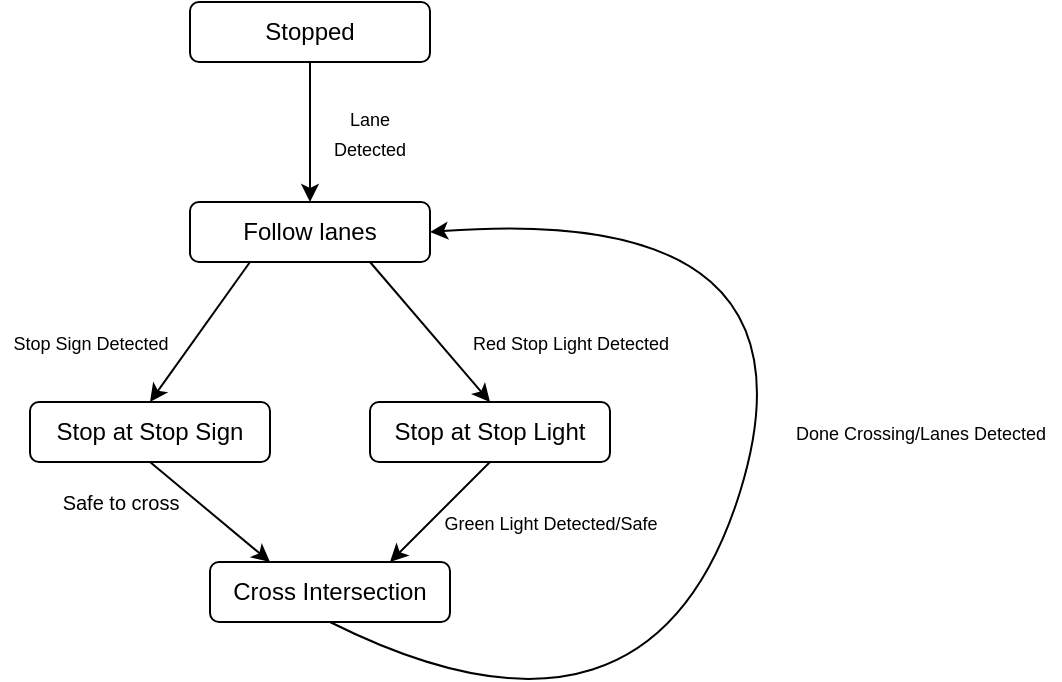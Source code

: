 <mxfile version="12.9.3" type="device"><diagram id="C5RBs43oDa-KdzZeNtuy" name="Page-1"><mxGraphModel dx="946" dy="565" grid="1" gridSize="10" guides="1" tooltips="1" connect="1" arrows="1" fold="1" page="1" pageScale="1" pageWidth="827" pageHeight="1169" math="0" shadow="0"><root><mxCell id="WIyWlLk6GJQsqaUBKTNV-0"/><mxCell id="WIyWlLk6GJQsqaUBKTNV-1" parent="WIyWlLk6GJQsqaUBKTNV-0"/><mxCell id="WIyWlLk6GJQsqaUBKTNV-3" value="Stopped" style="rounded=1;whiteSpace=wrap;html=1;fontSize=12;glass=0;strokeWidth=1;shadow=0;" parent="WIyWlLk6GJQsqaUBKTNV-1" vertex="1"><mxGeometry x="330" y="40" width="120" height="30" as="geometry"/></mxCell><mxCell id="U7N93R48S5EJ6FOAb06P-0" value="Follow lanes" style="rounded=1;whiteSpace=wrap;html=1;" vertex="1" parent="WIyWlLk6GJQsqaUBKTNV-1"><mxGeometry x="330" y="140" width="120" height="30" as="geometry"/></mxCell><mxCell id="U7N93R48S5EJ6FOAb06P-1" value="" style="endArrow=classic;html=1;exitX=0.5;exitY=1;exitDx=0;exitDy=0;entryX=0.5;entryY=0;entryDx=0;entryDy=0;" edge="1" parent="WIyWlLk6GJQsqaUBKTNV-1" source="WIyWlLk6GJQsqaUBKTNV-3" target="U7N93R48S5EJ6FOAb06P-0"><mxGeometry width="50" height="50" relative="1" as="geometry"><mxPoint x="560" y="250" as="sourcePoint"/><mxPoint x="610" y="200" as="targetPoint"/></mxGeometry></mxCell><mxCell id="U7N93R48S5EJ6FOAb06P-2" value="&lt;font style=&quot;font-size: 9px&quot;&gt;Lane Detected&lt;/font&gt;" style="text;html=1;strokeColor=none;fillColor=none;align=center;verticalAlign=middle;whiteSpace=wrap;rounded=0;" vertex="1" parent="WIyWlLk6GJQsqaUBKTNV-1"><mxGeometry x="390" y="90" width="60" height="30" as="geometry"/></mxCell><mxCell id="U7N93R48S5EJ6FOAb06P-3" value="Stop at Stop Sign" style="rounded=1;whiteSpace=wrap;html=1;" vertex="1" parent="WIyWlLk6GJQsqaUBKTNV-1"><mxGeometry x="250" y="240" width="120" height="30" as="geometry"/></mxCell><mxCell id="U7N93R48S5EJ6FOAb06P-5" value="Stop at Stop Light" style="rounded=1;whiteSpace=wrap;html=1;" vertex="1" parent="WIyWlLk6GJQsqaUBKTNV-1"><mxGeometry x="420" y="240" width="120" height="30" as="geometry"/></mxCell><mxCell id="U7N93R48S5EJ6FOAb06P-6" value="" style="endArrow=classic;html=1;exitX=0.75;exitY=1;exitDx=0;exitDy=0;entryX=0.5;entryY=0;entryDx=0;entryDy=0;" edge="1" parent="WIyWlLk6GJQsqaUBKTNV-1" source="U7N93R48S5EJ6FOAb06P-0" target="U7N93R48S5EJ6FOAb06P-5"><mxGeometry width="50" height="50" relative="1" as="geometry"><mxPoint x="390" y="290" as="sourcePoint"/><mxPoint x="440" y="240" as="targetPoint"/></mxGeometry></mxCell><mxCell id="U7N93R48S5EJ6FOAb06P-7" value="" style="endArrow=classic;html=1;exitX=0.25;exitY=1;exitDx=0;exitDy=0;entryX=0.5;entryY=0;entryDx=0;entryDy=0;" edge="1" parent="WIyWlLk6GJQsqaUBKTNV-1" source="U7N93R48S5EJ6FOAb06P-0" target="U7N93R48S5EJ6FOAb06P-3"><mxGeometry width="50" height="50" relative="1" as="geometry"><mxPoint x="390" y="290" as="sourcePoint"/><mxPoint x="440" y="240" as="targetPoint"/></mxGeometry></mxCell><mxCell id="U7N93R48S5EJ6FOAb06P-8" value="&lt;font style=&quot;font-size: 9px&quot;&gt;Stop Sign Detected&lt;/font&gt;" style="text;html=1;align=center;verticalAlign=middle;resizable=0;points=[];autosize=1;" vertex="1" parent="WIyWlLk6GJQsqaUBKTNV-1"><mxGeometry x="235" y="200" width="90" height="20" as="geometry"/></mxCell><mxCell id="U7N93R48S5EJ6FOAb06P-9" value="&lt;font style=&quot;font-size: 9px&quot;&gt;Red Stop Light Detected&lt;/font&gt;" style="text;html=1;align=center;verticalAlign=middle;resizable=0;points=[];autosize=1;" vertex="1" parent="WIyWlLk6GJQsqaUBKTNV-1"><mxGeometry x="465" y="200" width="110" height="20" as="geometry"/></mxCell><mxCell id="U7N93R48S5EJ6FOAb06P-11" value="Cross Intersection" style="rounded=1;whiteSpace=wrap;html=1;" vertex="1" parent="WIyWlLk6GJQsqaUBKTNV-1"><mxGeometry x="340" y="320" width="120" height="30" as="geometry"/></mxCell><mxCell id="U7N93R48S5EJ6FOAb06P-12" value="" style="endArrow=classic;html=1;exitX=0.5;exitY=1;exitDx=0;exitDy=0;entryX=0.25;entryY=0;entryDx=0;entryDy=0;" edge="1" parent="WIyWlLk6GJQsqaUBKTNV-1" source="U7N93R48S5EJ6FOAb06P-3" target="U7N93R48S5EJ6FOAb06P-11"><mxGeometry width="50" height="50" relative="1" as="geometry"><mxPoint x="390" y="290" as="sourcePoint"/><mxPoint x="440" y="240" as="targetPoint"/></mxGeometry></mxCell><mxCell id="U7N93R48S5EJ6FOAb06P-13" value="" style="endArrow=classic;html=1;exitX=0.5;exitY=1;exitDx=0;exitDy=0;entryX=0.75;entryY=0;entryDx=0;entryDy=0;" edge="1" parent="WIyWlLk6GJQsqaUBKTNV-1" source="U7N93R48S5EJ6FOAb06P-5" target="U7N93R48S5EJ6FOAb06P-11"><mxGeometry width="50" height="50" relative="1" as="geometry"><mxPoint x="390" y="290" as="sourcePoint"/><mxPoint x="440" y="240" as="targetPoint"/></mxGeometry></mxCell><mxCell id="U7N93R48S5EJ6FOAb06P-14" value="" style="curved=1;endArrow=classic;html=1;exitX=0.5;exitY=1;exitDx=0;exitDy=0;entryX=1;entryY=0.5;entryDx=0;entryDy=0;" edge="1" parent="WIyWlLk6GJQsqaUBKTNV-1" source="U7N93R48S5EJ6FOAb06P-11" target="U7N93R48S5EJ6FOAb06P-0"><mxGeometry width="50" height="50" relative="1" as="geometry"><mxPoint x="500" y="400" as="sourcePoint"/><mxPoint x="550" y="350" as="targetPoint"/><Array as="points"><mxPoint x="560" y="430"/><mxPoint x="650" y="140"/></Array></mxGeometry></mxCell><mxCell id="U7N93R48S5EJ6FOAb06P-16" value="&lt;font style=&quot;font-size: 10px&quot;&gt;Safe to cross&lt;/font&gt;" style="text;html=1;align=center;verticalAlign=middle;resizable=0;points=[];autosize=1;" vertex="1" parent="WIyWlLk6GJQsqaUBKTNV-1"><mxGeometry x="260" y="280" width="70" height="20" as="geometry"/></mxCell><mxCell id="U7N93R48S5EJ6FOAb06P-17" value="&lt;font style=&quot;font-size: 9px&quot;&gt;Green Light Detected/Safe&lt;/font&gt;" style="text;html=1;align=center;verticalAlign=middle;resizable=0;points=[];autosize=1;" vertex="1" parent="WIyWlLk6GJQsqaUBKTNV-1"><mxGeometry x="450" y="290" width="120" height="20" as="geometry"/></mxCell><mxCell id="U7N93R48S5EJ6FOAb06P-18" value="&lt;font style=&quot;font-size: 9px&quot;&gt;Done Crossing/Lanes Detected&lt;/font&gt;" style="text;html=1;align=center;verticalAlign=middle;resizable=0;points=[];autosize=1;" vertex="1" parent="WIyWlLk6GJQsqaUBKTNV-1"><mxGeometry x="625" y="245" width="140" height="20" as="geometry"/></mxCell></root></mxGraphModel></diagram></mxfile>